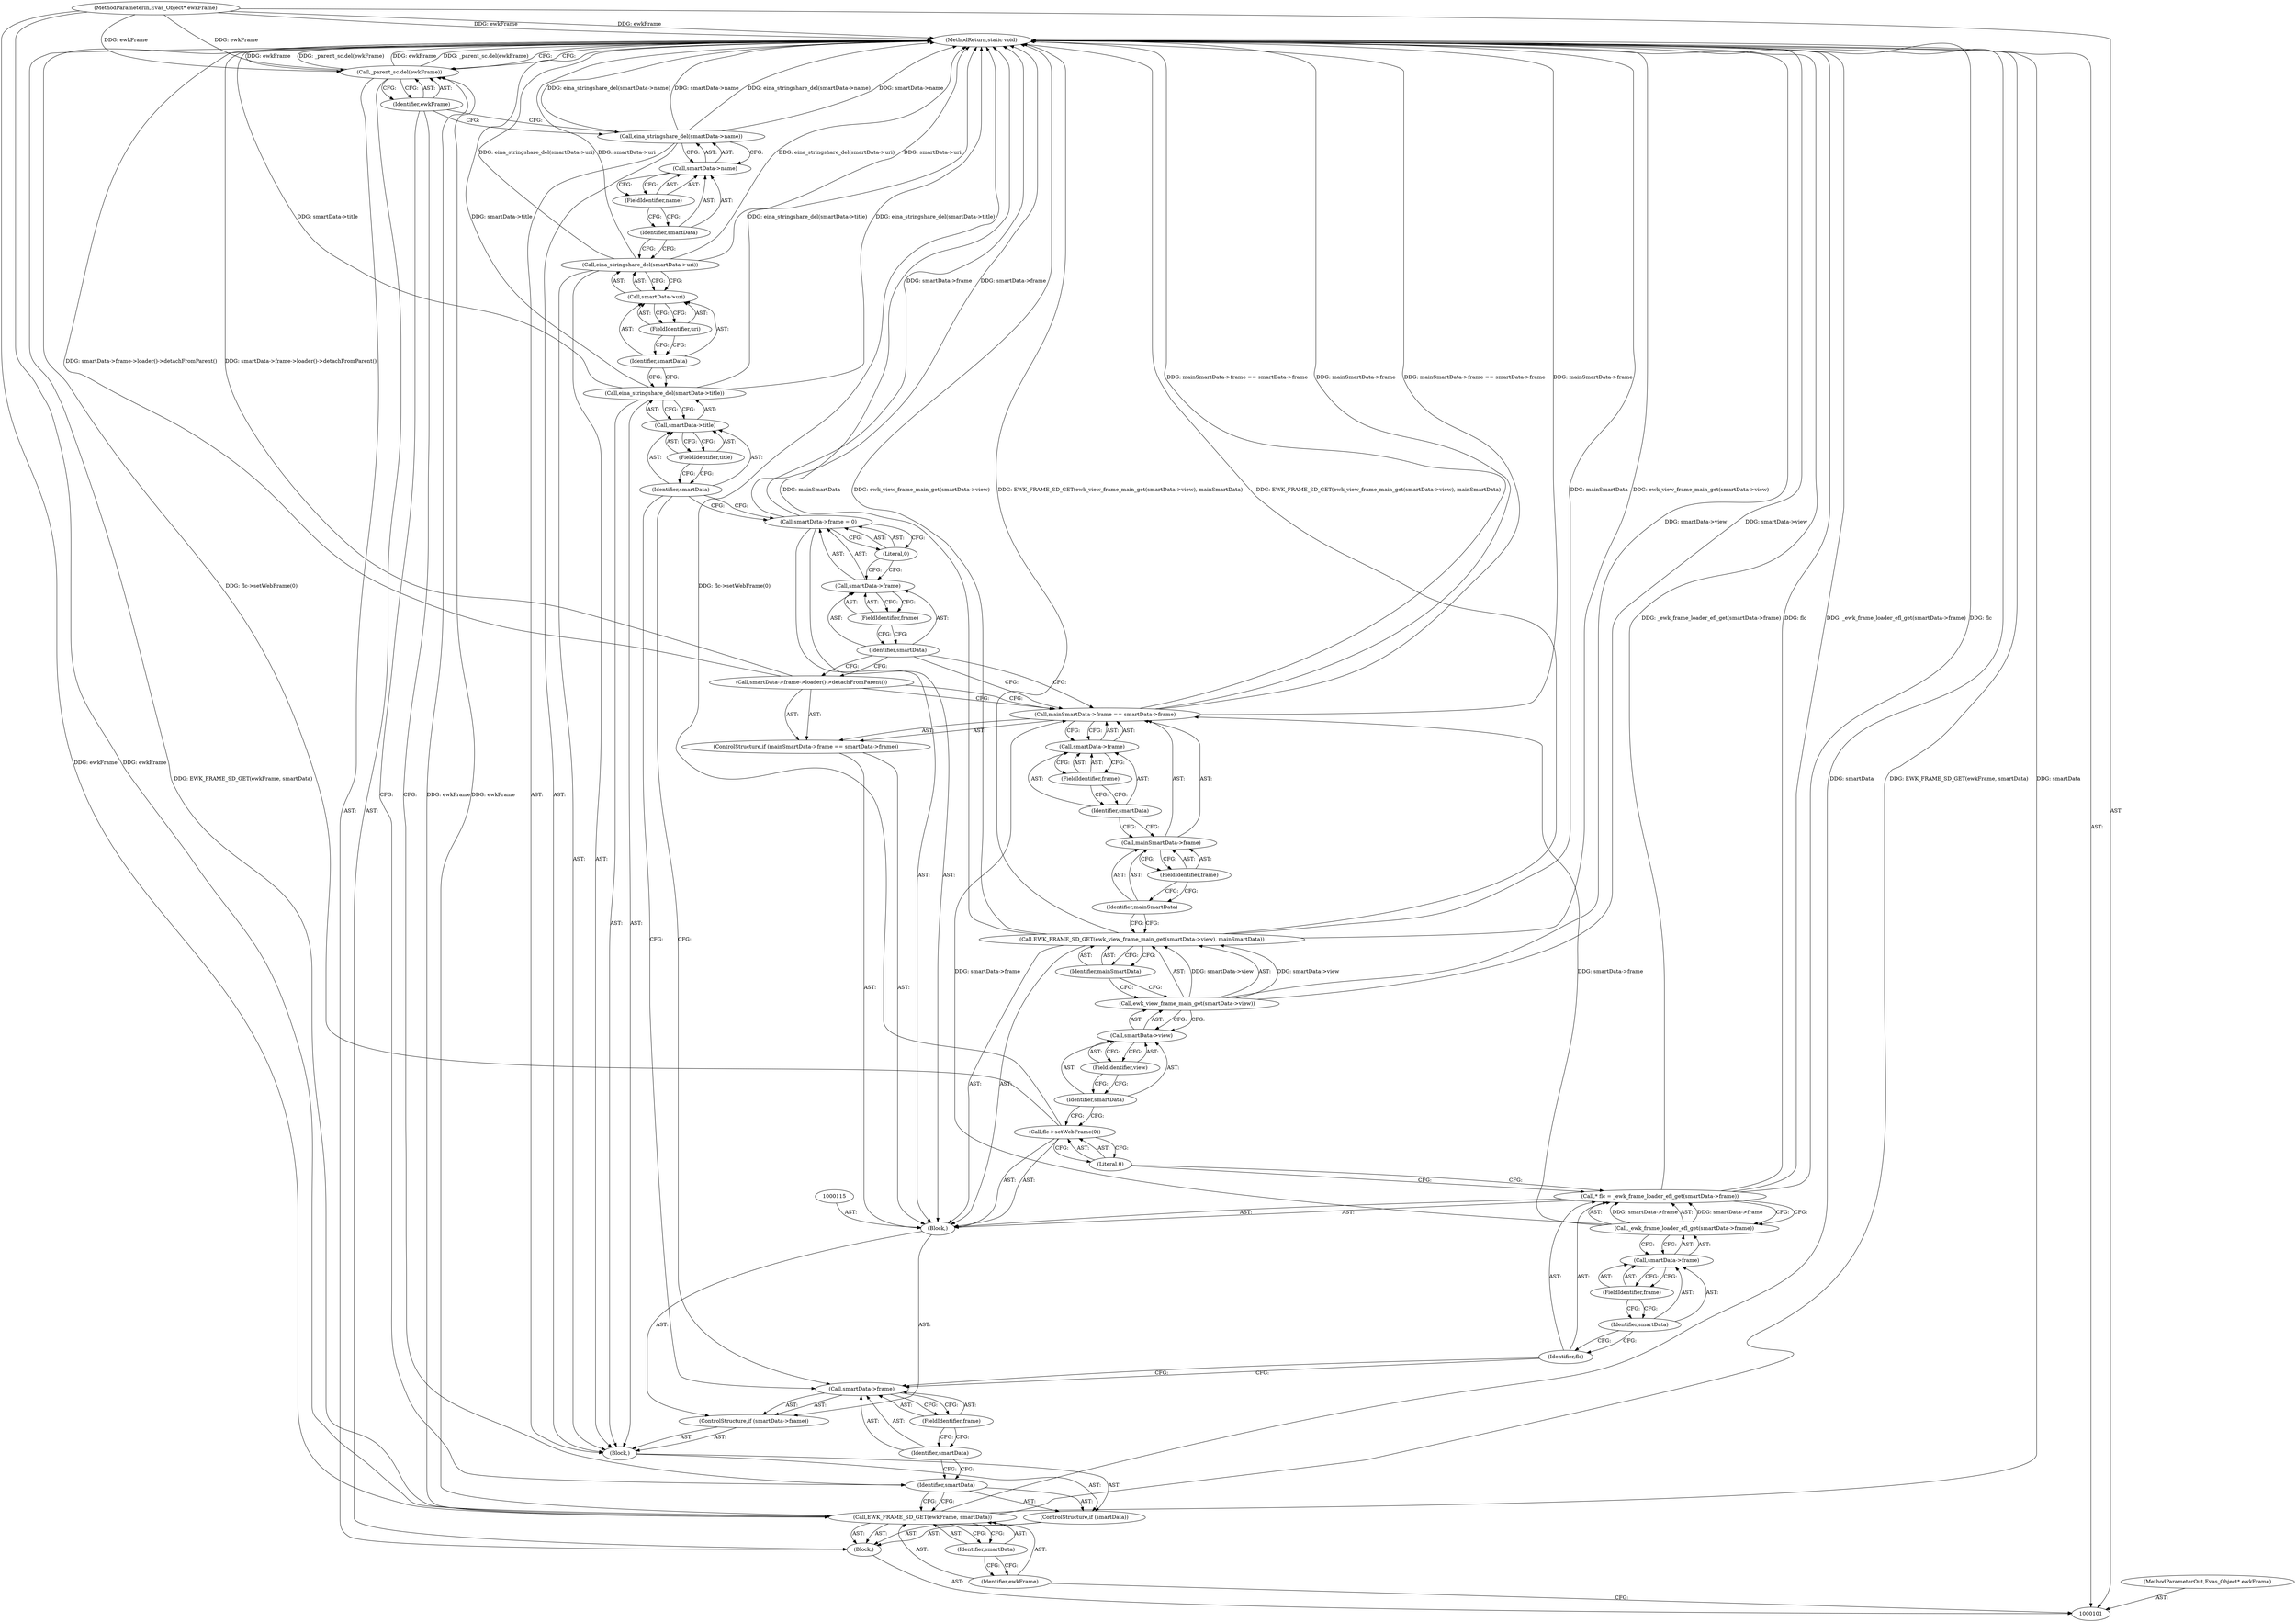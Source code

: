 digraph "0_Chrome_b2dfe7c175fb21263f06eb586f1ed235482a3281" {
"1000158" [label="(MethodReturn,static void)"];
"1000102" [label="(MethodParameterIn,Evas_Object* ewkFrame)"];
"1000209" [label="(MethodParameterOut,Evas_Object* ewkFrame)"];
"1000130" [label="(ControlStructure,if (mainSmartData->frame == smartData->frame))"];
"1000131" [label="(Call,mainSmartData->frame == smartData->frame)"];
"1000132" [label="(Call,mainSmartData->frame)"];
"1000133" [label="(Identifier,mainSmartData)"];
"1000134" [label="(FieldIdentifier,frame)"];
"1000135" [label="(Call,smartData->frame)"];
"1000136" [label="(Identifier,smartData)"];
"1000137" [label="(FieldIdentifier,frame)"];
"1000138" [label="(Call,smartData->frame->loader()->detachFromParent())"];
"1000139" [label="(Call,smartData->frame = 0)"];
"1000140" [label="(Call,smartData->frame)"];
"1000141" [label="(Identifier,smartData)"];
"1000142" [label="(FieldIdentifier,frame)"];
"1000143" [label="(Literal,0)"];
"1000145" [label="(Call,smartData->title)"];
"1000146" [label="(Identifier,smartData)"];
"1000147" [label="(FieldIdentifier,title)"];
"1000144" [label="(Call,eina_stringshare_del(smartData->title))"];
"1000149" [label="(Call,smartData->uri)"];
"1000150" [label="(Identifier,smartData)"];
"1000151" [label="(FieldIdentifier,uri)"];
"1000148" [label="(Call,eina_stringshare_del(smartData->uri))"];
"1000153" [label="(Call,smartData->name)"];
"1000154" [label="(Identifier,smartData)"];
"1000155" [label="(FieldIdentifier,name)"];
"1000152" [label="(Call,eina_stringshare_del(smartData->name))"];
"1000103" [label="(Block,)"];
"1000157" [label="(Identifier,ewkFrame)"];
"1000156" [label="(Call,_parent_sc.del(ewkFrame))"];
"1000105" [label="(Identifier,ewkFrame)"];
"1000106" [label="(Identifier,smartData)"];
"1000104" [label="(Call,EWK_FRAME_SD_GET(ewkFrame, smartData))"];
"1000109" [label="(Block,)"];
"1000107" [label="(ControlStructure,if (smartData))"];
"1000108" [label="(Identifier,smartData)"];
"1000111" [label="(Call,smartData->frame)"];
"1000112" [label="(Identifier,smartData)"];
"1000113" [label="(FieldIdentifier,frame)"];
"1000110" [label="(ControlStructure,if (smartData->frame))"];
"1000114" [label="(Block,)"];
"1000116" [label="(Call,* flc = _ewk_frame_loader_efl_get(smartData->frame))"];
"1000117" [label="(Identifier,flc)"];
"1000118" [label="(Call,_ewk_frame_loader_efl_get(smartData->frame))"];
"1000119" [label="(Call,smartData->frame)"];
"1000120" [label="(Identifier,smartData)"];
"1000121" [label="(FieldIdentifier,frame)"];
"1000122" [label="(Call,flc->setWebFrame(0))"];
"1000123" [label="(Literal,0)"];
"1000124" [label="(Call,EWK_FRAME_SD_GET(ewk_view_frame_main_get(smartData->view), mainSmartData))"];
"1000125" [label="(Call,ewk_view_frame_main_get(smartData->view))"];
"1000126" [label="(Call,smartData->view)"];
"1000127" [label="(Identifier,smartData)"];
"1000128" [label="(FieldIdentifier,view)"];
"1000129" [label="(Identifier,mainSmartData)"];
"1000158" -> "1000101"  [label="AST: "];
"1000158" -> "1000156"  [label="CFG: "];
"1000116" -> "1000158"  [label="DDG: flc"];
"1000116" -> "1000158"  [label="DDG: _ewk_frame_loader_efl_get(smartData->frame)"];
"1000125" -> "1000158"  [label="DDG: smartData->view"];
"1000124" -> "1000158"  [label="DDG: ewk_view_frame_main_get(smartData->view)"];
"1000124" -> "1000158"  [label="DDG: mainSmartData"];
"1000124" -> "1000158"  [label="DDG: EWK_FRAME_SD_GET(ewk_view_frame_main_get(smartData->view), mainSmartData)"];
"1000156" -> "1000158"  [label="DDG: ewkFrame"];
"1000156" -> "1000158"  [label="DDG: _parent_sc.del(ewkFrame)"];
"1000104" -> "1000158"  [label="DDG: EWK_FRAME_SD_GET(ewkFrame, smartData)"];
"1000104" -> "1000158"  [label="DDG: smartData"];
"1000152" -> "1000158"  [label="DDG: smartData->name"];
"1000152" -> "1000158"  [label="DDG: eina_stringshare_del(smartData->name)"];
"1000102" -> "1000158"  [label="DDG: ewkFrame"];
"1000131" -> "1000158"  [label="DDG: mainSmartData->frame"];
"1000131" -> "1000158"  [label="DDG: mainSmartData->frame == smartData->frame"];
"1000139" -> "1000158"  [label="DDG: smartData->frame"];
"1000144" -> "1000158"  [label="DDG: eina_stringshare_del(smartData->title)"];
"1000144" -> "1000158"  [label="DDG: smartData->title"];
"1000148" -> "1000158"  [label="DDG: smartData->uri"];
"1000148" -> "1000158"  [label="DDG: eina_stringshare_del(smartData->uri)"];
"1000122" -> "1000158"  [label="DDG: flc->setWebFrame(0)"];
"1000138" -> "1000158"  [label="DDG: smartData->frame->loader()->detachFromParent()"];
"1000102" -> "1000101"  [label="AST: "];
"1000102" -> "1000158"  [label="DDG: ewkFrame"];
"1000102" -> "1000104"  [label="DDG: ewkFrame"];
"1000102" -> "1000156"  [label="DDG: ewkFrame"];
"1000209" -> "1000101"  [label="AST: "];
"1000130" -> "1000114"  [label="AST: "];
"1000131" -> "1000130"  [label="AST: "];
"1000138" -> "1000130"  [label="AST: "];
"1000131" -> "1000130"  [label="AST: "];
"1000131" -> "1000135"  [label="CFG: "];
"1000132" -> "1000131"  [label="AST: "];
"1000135" -> "1000131"  [label="AST: "];
"1000138" -> "1000131"  [label="CFG: "];
"1000141" -> "1000131"  [label="CFG: "];
"1000131" -> "1000158"  [label="DDG: mainSmartData->frame"];
"1000131" -> "1000158"  [label="DDG: mainSmartData->frame == smartData->frame"];
"1000118" -> "1000131"  [label="DDG: smartData->frame"];
"1000132" -> "1000131"  [label="AST: "];
"1000132" -> "1000134"  [label="CFG: "];
"1000133" -> "1000132"  [label="AST: "];
"1000134" -> "1000132"  [label="AST: "];
"1000136" -> "1000132"  [label="CFG: "];
"1000133" -> "1000132"  [label="AST: "];
"1000133" -> "1000124"  [label="CFG: "];
"1000134" -> "1000133"  [label="CFG: "];
"1000134" -> "1000132"  [label="AST: "];
"1000134" -> "1000133"  [label="CFG: "];
"1000132" -> "1000134"  [label="CFG: "];
"1000135" -> "1000131"  [label="AST: "];
"1000135" -> "1000137"  [label="CFG: "];
"1000136" -> "1000135"  [label="AST: "];
"1000137" -> "1000135"  [label="AST: "];
"1000131" -> "1000135"  [label="CFG: "];
"1000136" -> "1000135"  [label="AST: "];
"1000136" -> "1000132"  [label="CFG: "];
"1000137" -> "1000136"  [label="CFG: "];
"1000137" -> "1000135"  [label="AST: "];
"1000137" -> "1000136"  [label="CFG: "];
"1000135" -> "1000137"  [label="CFG: "];
"1000138" -> "1000130"  [label="AST: "];
"1000138" -> "1000131"  [label="CFG: "];
"1000141" -> "1000138"  [label="CFG: "];
"1000138" -> "1000158"  [label="DDG: smartData->frame->loader()->detachFromParent()"];
"1000139" -> "1000114"  [label="AST: "];
"1000139" -> "1000143"  [label="CFG: "];
"1000140" -> "1000139"  [label="AST: "];
"1000143" -> "1000139"  [label="AST: "];
"1000146" -> "1000139"  [label="CFG: "];
"1000139" -> "1000158"  [label="DDG: smartData->frame"];
"1000140" -> "1000139"  [label="AST: "];
"1000140" -> "1000142"  [label="CFG: "];
"1000141" -> "1000140"  [label="AST: "];
"1000142" -> "1000140"  [label="AST: "];
"1000143" -> "1000140"  [label="CFG: "];
"1000141" -> "1000140"  [label="AST: "];
"1000141" -> "1000138"  [label="CFG: "];
"1000141" -> "1000131"  [label="CFG: "];
"1000142" -> "1000141"  [label="CFG: "];
"1000142" -> "1000140"  [label="AST: "];
"1000142" -> "1000141"  [label="CFG: "];
"1000140" -> "1000142"  [label="CFG: "];
"1000143" -> "1000139"  [label="AST: "];
"1000143" -> "1000140"  [label="CFG: "];
"1000139" -> "1000143"  [label="CFG: "];
"1000145" -> "1000144"  [label="AST: "];
"1000145" -> "1000147"  [label="CFG: "];
"1000146" -> "1000145"  [label="AST: "];
"1000147" -> "1000145"  [label="AST: "];
"1000144" -> "1000145"  [label="CFG: "];
"1000146" -> "1000145"  [label="AST: "];
"1000146" -> "1000139"  [label="CFG: "];
"1000146" -> "1000111"  [label="CFG: "];
"1000147" -> "1000146"  [label="CFG: "];
"1000147" -> "1000145"  [label="AST: "];
"1000147" -> "1000146"  [label="CFG: "];
"1000145" -> "1000147"  [label="CFG: "];
"1000144" -> "1000109"  [label="AST: "];
"1000144" -> "1000145"  [label="CFG: "];
"1000145" -> "1000144"  [label="AST: "];
"1000150" -> "1000144"  [label="CFG: "];
"1000144" -> "1000158"  [label="DDG: eina_stringshare_del(smartData->title)"];
"1000144" -> "1000158"  [label="DDG: smartData->title"];
"1000149" -> "1000148"  [label="AST: "];
"1000149" -> "1000151"  [label="CFG: "];
"1000150" -> "1000149"  [label="AST: "];
"1000151" -> "1000149"  [label="AST: "];
"1000148" -> "1000149"  [label="CFG: "];
"1000150" -> "1000149"  [label="AST: "];
"1000150" -> "1000144"  [label="CFG: "];
"1000151" -> "1000150"  [label="CFG: "];
"1000151" -> "1000149"  [label="AST: "];
"1000151" -> "1000150"  [label="CFG: "];
"1000149" -> "1000151"  [label="CFG: "];
"1000148" -> "1000109"  [label="AST: "];
"1000148" -> "1000149"  [label="CFG: "];
"1000149" -> "1000148"  [label="AST: "];
"1000154" -> "1000148"  [label="CFG: "];
"1000148" -> "1000158"  [label="DDG: smartData->uri"];
"1000148" -> "1000158"  [label="DDG: eina_stringshare_del(smartData->uri)"];
"1000153" -> "1000152"  [label="AST: "];
"1000153" -> "1000155"  [label="CFG: "];
"1000154" -> "1000153"  [label="AST: "];
"1000155" -> "1000153"  [label="AST: "];
"1000152" -> "1000153"  [label="CFG: "];
"1000154" -> "1000153"  [label="AST: "];
"1000154" -> "1000148"  [label="CFG: "];
"1000155" -> "1000154"  [label="CFG: "];
"1000155" -> "1000153"  [label="AST: "];
"1000155" -> "1000154"  [label="CFG: "];
"1000153" -> "1000155"  [label="CFG: "];
"1000152" -> "1000109"  [label="AST: "];
"1000152" -> "1000153"  [label="CFG: "];
"1000153" -> "1000152"  [label="AST: "];
"1000157" -> "1000152"  [label="CFG: "];
"1000152" -> "1000158"  [label="DDG: smartData->name"];
"1000152" -> "1000158"  [label="DDG: eina_stringshare_del(smartData->name)"];
"1000103" -> "1000101"  [label="AST: "];
"1000104" -> "1000103"  [label="AST: "];
"1000107" -> "1000103"  [label="AST: "];
"1000156" -> "1000103"  [label="AST: "];
"1000157" -> "1000156"  [label="AST: "];
"1000157" -> "1000152"  [label="CFG: "];
"1000157" -> "1000108"  [label="CFG: "];
"1000156" -> "1000157"  [label="CFG: "];
"1000156" -> "1000103"  [label="AST: "];
"1000156" -> "1000157"  [label="CFG: "];
"1000157" -> "1000156"  [label="AST: "];
"1000158" -> "1000156"  [label="CFG: "];
"1000156" -> "1000158"  [label="DDG: ewkFrame"];
"1000156" -> "1000158"  [label="DDG: _parent_sc.del(ewkFrame)"];
"1000104" -> "1000156"  [label="DDG: ewkFrame"];
"1000102" -> "1000156"  [label="DDG: ewkFrame"];
"1000105" -> "1000104"  [label="AST: "];
"1000105" -> "1000101"  [label="CFG: "];
"1000106" -> "1000105"  [label="CFG: "];
"1000106" -> "1000104"  [label="AST: "];
"1000106" -> "1000105"  [label="CFG: "];
"1000104" -> "1000106"  [label="CFG: "];
"1000104" -> "1000103"  [label="AST: "];
"1000104" -> "1000106"  [label="CFG: "];
"1000105" -> "1000104"  [label="AST: "];
"1000106" -> "1000104"  [label="AST: "];
"1000108" -> "1000104"  [label="CFG: "];
"1000104" -> "1000158"  [label="DDG: EWK_FRAME_SD_GET(ewkFrame, smartData)"];
"1000104" -> "1000158"  [label="DDG: smartData"];
"1000102" -> "1000104"  [label="DDG: ewkFrame"];
"1000104" -> "1000156"  [label="DDG: ewkFrame"];
"1000109" -> "1000107"  [label="AST: "];
"1000110" -> "1000109"  [label="AST: "];
"1000144" -> "1000109"  [label="AST: "];
"1000148" -> "1000109"  [label="AST: "];
"1000152" -> "1000109"  [label="AST: "];
"1000107" -> "1000103"  [label="AST: "];
"1000108" -> "1000107"  [label="AST: "];
"1000109" -> "1000107"  [label="AST: "];
"1000108" -> "1000107"  [label="AST: "];
"1000108" -> "1000104"  [label="CFG: "];
"1000112" -> "1000108"  [label="CFG: "];
"1000157" -> "1000108"  [label="CFG: "];
"1000111" -> "1000110"  [label="AST: "];
"1000111" -> "1000113"  [label="CFG: "];
"1000112" -> "1000111"  [label="AST: "];
"1000113" -> "1000111"  [label="AST: "];
"1000117" -> "1000111"  [label="CFG: "];
"1000146" -> "1000111"  [label="CFG: "];
"1000112" -> "1000111"  [label="AST: "];
"1000112" -> "1000108"  [label="CFG: "];
"1000113" -> "1000112"  [label="CFG: "];
"1000113" -> "1000111"  [label="AST: "];
"1000113" -> "1000112"  [label="CFG: "];
"1000111" -> "1000113"  [label="CFG: "];
"1000110" -> "1000109"  [label="AST: "];
"1000111" -> "1000110"  [label="AST: "];
"1000114" -> "1000110"  [label="AST: "];
"1000114" -> "1000110"  [label="AST: "];
"1000115" -> "1000114"  [label="AST: "];
"1000116" -> "1000114"  [label="AST: "];
"1000122" -> "1000114"  [label="AST: "];
"1000124" -> "1000114"  [label="AST: "];
"1000130" -> "1000114"  [label="AST: "];
"1000139" -> "1000114"  [label="AST: "];
"1000116" -> "1000114"  [label="AST: "];
"1000116" -> "1000118"  [label="CFG: "];
"1000117" -> "1000116"  [label="AST: "];
"1000118" -> "1000116"  [label="AST: "];
"1000123" -> "1000116"  [label="CFG: "];
"1000116" -> "1000158"  [label="DDG: flc"];
"1000116" -> "1000158"  [label="DDG: _ewk_frame_loader_efl_get(smartData->frame)"];
"1000118" -> "1000116"  [label="DDG: smartData->frame"];
"1000117" -> "1000116"  [label="AST: "];
"1000117" -> "1000111"  [label="CFG: "];
"1000120" -> "1000117"  [label="CFG: "];
"1000118" -> "1000116"  [label="AST: "];
"1000118" -> "1000119"  [label="CFG: "];
"1000119" -> "1000118"  [label="AST: "];
"1000116" -> "1000118"  [label="CFG: "];
"1000118" -> "1000116"  [label="DDG: smartData->frame"];
"1000118" -> "1000131"  [label="DDG: smartData->frame"];
"1000119" -> "1000118"  [label="AST: "];
"1000119" -> "1000121"  [label="CFG: "];
"1000120" -> "1000119"  [label="AST: "];
"1000121" -> "1000119"  [label="AST: "];
"1000118" -> "1000119"  [label="CFG: "];
"1000120" -> "1000119"  [label="AST: "];
"1000120" -> "1000117"  [label="CFG: "];
"1000121" -> "1000120"  [label="CFG: "];
"1000121" -> "1000119"  [label="AST: "];
"1000121" -> "1000120"  [label="CFG: "];
"1000119" -> "1000121"  [label="CFG: "];
"1000122" -> "1000114"  [label="AST: "];
"1000122" -> "1000123"  [label="CFG: "];
"1000123" -> "1000122"  [label="AST: "];
"1000127" -> "1000122"  [label="CFG: "];
"1000122" -> "1000158"  [label="DDG: flc->setWebFrame(0)"];
"1000123" -> "1000122"  [label="AST: "];
"1000123" -> "1000116"  [label="CFG: "];
"1000122" -> "1000123"  [label="CFG: "];
"1000124" -> "1000114"  [label="AST: "];
"1000124" -> "1000129"  [label="CFG: "];
"1000125" -> "1000124"  [label="AST: "];
"1000129" -> "1000124"  [label="AST: "];
"1000133" -> "1000124"  [label="CFG: "];
"1000124" -> "1000158"  [label="DDG: ewk_view_frame_main_get(smartData->view)"];
"1000124" -> "1000158"  [label="DDG: mainSmartData"];
"1000124" -> "1000158"  [label="DDG: EWK_FRAME_SD_GET(ewk_view_frame_main_get(smartData->view), mainSmartData)"];
"1000125" -> "1000124"  [label="DDG: smartData->view"];
"1000125" -> "1000124"  [label="AST: "];
"1000125" -> "1000126"  [label="CFG: "];
"1000126" -> "1000125"  [label="AST: "];
"1000129" -> "1000125"  [label="CFG: "];
"1000125" -> "1000158"  [label="DDG: smartData->view"];
"1000125" -> "1000124"  [label="DDG: smartData->view"];
"1000126" -> "1000125"  [label="AST: "];
"1000126" -> "1000128"  [label="CFG: "];
"1000127" -> "1000126"  [label="AST: "];
"1000128" -> "1000126"  [label="AST: "];
"1000125" -> "1000126"  [label="CFG: "];
"1000127" -> "1000126"  [label="AST: "];
"1000127" -> "1000122"  [label="CFG: "];
"1000128" -> "1000127"  [label="CFG: "];
"1000128" -> "1000126"  [label="AST: "];
"1000128" -> "1000127"  [label="CFG: "];
"1000126" -> "1000128"  [label="CFG: "];
"1000129" -> "1000124"  [label="AST: "];
"1000129" -> "1000125"  [label="CFG: "];
"1000124" -> "1000129"  [label="CFG: "];
}
